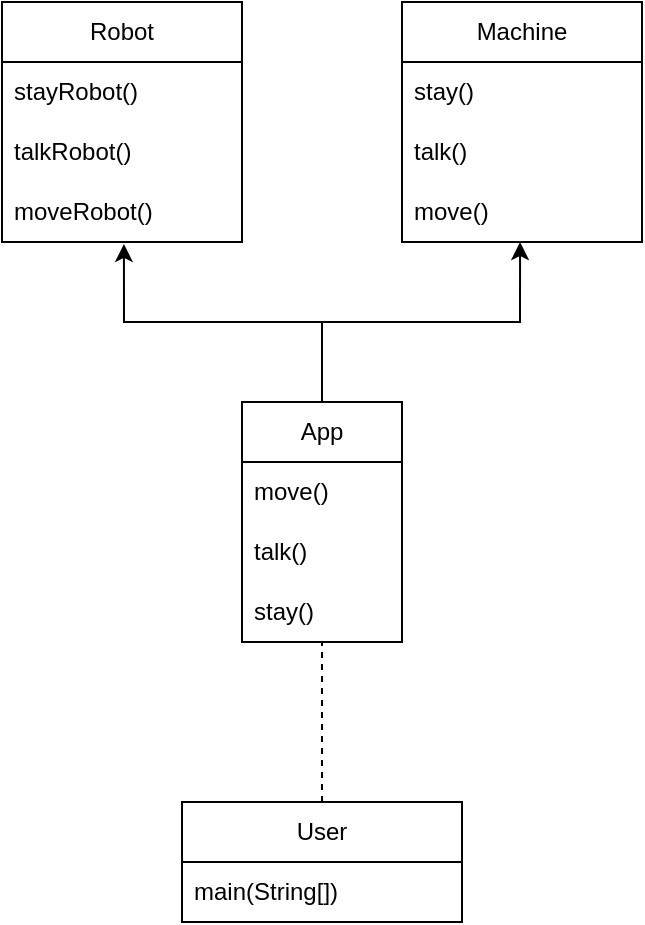 <mxfile version="20.7.4" type="github">
  <diagram id="JjZzzvwN1wjlndhcTquu" name="Страница 1">
    <mxGraphModel dx="1194" dy="762" grid="1" gridSize="10" guides="1" tooltips="1" connect="1" arrows="1" fold="1" page="1" pageScale="1" pageWidth="827" pageHeight="1169" math="0" shadow="0">
      <root>
        <mxCell id="0" />
        <mxCell id="1" parent="0" />
        <mxCell id="W0MS49r0HsJfC_XXy6AU-1" value="Robot" style="swimlane;fontStyle=0;childLayout=stackLayout;horizontal=1;startSize=30;horizontalStack=0;resizeParent=1;resizeParentMax=0;resizeLast=0;collapsible=1;marginBottom=0;whiteSpace=wrap;html=1;" vertex="1" parent="1">
          <mxGeometry x="240" y="120" width="120" height="120" as="geometry" />
        </mxCell>
        <mxCell id="W0MS49r0HsJfC_XXy6AU-2" value="stayRobot()" style="text;strokeColor=none;fillColor=none;align=left;verticalAlign=middle;spacingLeft=4;spacingRight=4;overflow=hidden;points=[[0,0.5],[1,0.5]];portConstraint=eastwest;rotatable=0;whiteSpace=wrap;html=1;" vertex="1" parent="W0MS49r0HsJfC_XXy6AU-1">
          <mxGeometry y="30" width="120" height="30" as="geometry" />
        </mxCell>
        <mxCell id="W0MS49r0HsJfC_XXy6AU-3" value="talkRobot()" style="text;strokeColor=none;fillColor=none;align=left;verticalAlign=middle;spacingLeft=4;spacingRight=4;overflow=hidden;points=[[0,0.5],[1,0.5]];portConstraint=eastwest;rotatable=0;whiteSpace=wrap;html=1;" vertex="1" parent="W0MS49r0HsJfC_XXy6AU-1">
          <mxGeometry y="60" width="120" height="30" as="geometry" />
        </mxCell>
        <mxCell id="W0MS49r0HsJfC_XXy6AU-4" value="moveRobot()" style="text;strokeColor=none;fillColor=none;align=left;verticalAlign=middle;spacingLeft=4;spacingRight=4;overflow=hidden;points=[[0,0.5],[1,0.5]];portConstraint=eastwest;rotatable=0;whiteSpace=wrap;html=1;" vertex="1" parent="W0MS49r0HsJfC_XXy6AU-1">
          <mxGeometry y="90" width="120" height="30" as="geometry" />
        </mxCell>
        <mxCell id="W0MS49r0HsJfC_XXy6AU-5" value="Machine" style="swimlane;fontStyle=0;childLayout=stackLayout;horizontal=1;startSize=30;horizontalStack=0;resizeParent=1;resizeParentMax=0;resizeLast=0;collapsible=1;marginBottom=0;whiteSpace=wrap;html=1;" vertex="1" parent="1">
          <mxGeometry x="440" y="120" width="120" height="120" as="geometry" />
        </mxCell>
        <mxCell id="W0MS49r0HsJfC_XXy6AU-6" value="stay()" style="text;strokeColor=none;fillColor=none;align=left;verticalAlign=middle;spacingLeft=4;spacingRight=4;overflow=hidden;points=[[0,0.5],[1,0.5]];portConstraint=eastwest;rotatable=0;whiteSpace=wrap;html=1;" vertex="1" parent="W0MS49r0HsJfC_XXy6AU-5">
          <mxGeometry y="30" width="120" height="30" as="geometry" />
        </mxCell>
        <mxCell id="W0MS49r0HsJfC_XXy6AU-7" value="talk()" style="text;strokeColor=none;fillColor=none;align=left;verticalAlign=middle;spacingLeft=4;spacingRight=4;overflow=hidden;points=[[0,0.5],[1,0.5]];portConstraint=eastwest;rotatable=0;whiteSpace=wrap;html=1;" vertex="1" parent="W0MS49r0HsJfC_XXy6AU-5">
          <mxGeometry y="60" width="120" height="30" as="geometry" />
        </mxCell>
        <mxCell id="W0MS49r0HsJfC_XXy6AU-8" value="move()" style="text;strokeColor=none;fillColor=none;align=left;verticalAlign=middle;spacingLeft=4;spacingRight=4;overflow=hidden;points=[[0,0.5],[1,0.5]];portConstraint=eastwest;rotatable=0;whiteSpace=wrap;html=1;" vertex="1" parent="W0MS49r0HsJfC_XXy6AU-5">
          <mxGeometry y="90" width="120" height="30" as="geometry" />
        </mxCell>
        <mxCell id="W0MS49r0HsJfC_XXy6AU-17" style="edgeStyle=orthogonalEdgeStyle;rounded=0;orthogonalLoop=1;jettySize=auto;html=1;exitX=0.5;exitY=0;exitDx=0;exitDy=0;entryX=0.492;entryY=1;entryDx=0;entryDy=0;entryPerimeter=0;" edge="1" parent="1" source="W0MS49r0HsJfC_XXy6AU-9" target="W0MS49r0HsJfC_XXy6AU-8">
          <mxGeometry relative="1" as="geometry" />
        </mxCell>
        <mxCell id="W0MS49r0HsJfC_XXy6AU-18" style="edgeStyle=orthogonalEdgeStyle;rounded=0;orthogonalLoop=1;jettySize=auto;html=1;exitX=0.5;exitY=0;exitDx=0;exitDy=0;entryX=0.508;entryY=1.033;entryDx=0;entryDy=0;entryPerimeter=0;" edge="1" parent="1" source="W0MS49r0HsJfC_XXy6AU-9" target="W0MS49r0HsJfC_XXy6AU-4">
          <mxGeometry relative="1" as="geometry" />
        </mxCell>
        <mxCell id="W0MS49r0HsJfC_XXy6AU-9" value="App" style="swimlane;fontStyle=0;childLayout=stackLayout;horizontal=1;startSize=30;horizontalStack=0;resizeParent=1;resizeParentMax=0;resizeLast=0;collapsible=1;marginBottom=0;whiteSpace=wrap;html=1;" vertex="1" parent="1">
          <mxGeometry x="360" y="320" width="80" height="120" as="geometry" />
        </mxCell>
        <mxCell id="W0MS49r0HsJfC_XXy6AU-10" value="move()" style="text;strokeColor=none;fillColor=none;align=left;verticalAlign=middle;spacingLeft=4;spacingRight=4;overflow=hidden;points=[[0,0.5],[1,0.5]];portConstraint=eastwest;rotatable=0;whiteSpace=wrap;html=1;" vertex="1" parent="W0MS49r0HsJfC_XXy6AU-9">
          <mxGeometry y="30" width="80" height="30" as="geometry" />
        </mxCell>
        <mxCell id="W0MS49r0HsJfC_XXy6AU-11" value="talk()" style="text;strokeColor=none;fillColor=none;align=left;verticalAlign=middle;spacingLeft=4;spacingRight=4;overflow=hidden;points=[[0,0.5],[1,0.5]];portConstraint=eastwest;rotatable=0;whiteSpace=wrap;html=1;" vertex="1" parent="W0MS49r0HsJfC_XXy6AU-9">
          <mxGeometry y="60" width="80" height="30" as="geometry" />
        </mxCell>
        <mxCell id="W0MS49r0HsJfC_XXy6AU-12" value="stay()" style="text;strokeColor=none;fillColor=none;align=left;verticalAlign=middle;spacingLeft=4;spacingRight=4;overflow=hidden;points=[[0,0.5],[1,0.5]];portConstraint=eastwest;rotatable=0;whiteSpace=wrap;html=1;" vertex="1" parent="W0MS49r0HsJfC_XXy6AU-9">
          <mxGeometry y="90" width="80" height="30" as="geometry" />
        </mxCell>
        <mxCell id="W0MS49r0HsJfC_XXy6AU-13" value="User" style="swimlane;fontStyle=0;childLayout=stackLayout;horizontal=1;startSize=30;horizontalStack=0;resizeParent=1;resizeParentMax=0;resizeLast=0;collapsible=1;marginBottom=0;whiteSpace=wrap;html=1;" vertex="1" parent="1">
          <mxGeometry x="330" y="520" width="140" height="60" as="geometry" />
        </mxCell>
        <mxCell id="W0MS49r0HsJfC_XXy6AU-14" value="main(String[])" style="text;strokeColor=none;fillColor=none;align=left;verticalAlign=middle;spacingLeft=4;spacingRight=4;overflow=hidden;points=[[0,0.5],[1,0.5]];portConstraint=eastwest;rotatable=0;whiteSpace=wrap;html=1;" vertex="1" parent="W0MS49r0HsJfC_XXy6AU-13">
          <mxGeometry y="30" width="140" height="30" as="geometry" />
        </mxCell>
        <mxCell id="W0MS49r0HsJfC_XXy6AU-19" value="" style="endArrow=none;dashed=1;html=1;rounded=0;exitX=0.5;exitY=0;exitDx=0;exitDy=0;entryX=0.5;entryY=1;entryDx=0;entryDy=0;entryPerimeter=0;" edge="1" parent="1" source="W0MS49r0HsJfC_XXy6AU-13" target="W0MS49r0HsJfC_XXy6AU-12">
          <mxGeometry width="50" height="50" relative="1" as="geometry">
            <mxPoint x="390" y="420" as="sourcePoint" />
            <mxPoint x="440" y="370" as="targetPoint" />
          </mxGeometry>
        </mxCell>
      </root>
    </mxGraphModel>
  </diagram>
</mxfile>
